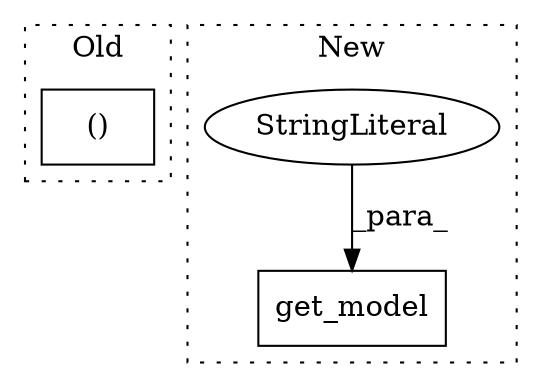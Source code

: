 digraph G {
subgraph cluster0 {
1 [label="()" a="106" s="973" l="33" shape="box"];
label = "Old";
style="dotted";
}
subgraph cluster1 {
2 [label="get_model" a="32" s="840,858" l="10,1" shape="box"];
3 [label="StringLiteral" a="45" s="850" l="8" shape="ellipse"];
label = "New";
style="dotted";
}
3 -> 2 [label="_para_"];
}